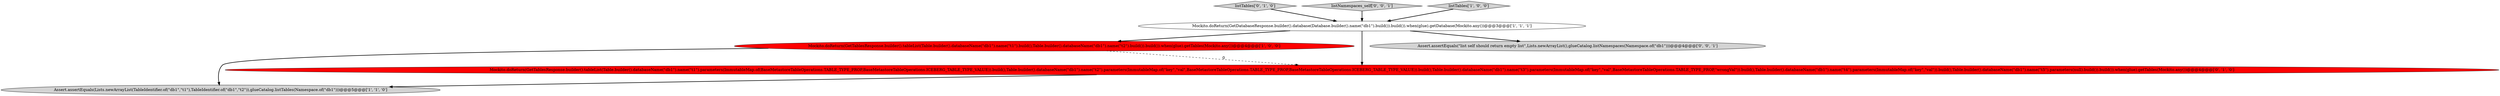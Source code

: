 digraph {
2 [style = filled, label = "Mockito.doReturn(GetTablesResponse.builder().tableList(Table.builder().databaseName(\"db1\").name(\"t1\").build(),Table.builder().databaseName(\"db1\").name(\"t2\").build()).build()).when(glue).getTables(Mockito.any())@@@4@@@['1', '0', '0']", fillcolor = red, shape = ellipse image = "AAA1AAABBB1BBB"];
4 [style = filled, label = "Mockito.doReturn(GetTablesResponse.builder().tableList(Table.builder().databaseName(\"db1\").name(\"t1\").parameters(ImmutableMap.of(BaseMetastoreTableOperations.TABLE_TYPE_PROP,BaseMetastoreTableOperations.ICEBERG_TABLE_TYPE_VALUE)).build(),Table.builder().databaseName(\"db1\").name(\"t2\").parameters(ImmutableMap.of(\"key\",\"val\",BaseMetastoreTableOperations.TABLE_TYPE_PROP,BaseMetastoreTableOperations.ICEBERG_TABLE_TYPE_VALUE)).build(),Table.builder().databaseName(\"db1\").name(\"t3\").parameters(ImmutableMap.of(\"key\",\"val\",BaseMetastoreTableOperations.TABLE_TYPE_PROP,\"wrongVal\")).build(),Table.builder().databaseName(\"db1\").name(\"t4\").parameters(ImmutableMap.of(\"key\",\"val\")).build(),Table.builder().databaseName(\"db1\").name(\"t5\").parameters(null).build()).build()).when(glue).getTables(Mockito.any())@@@4@@@['0', '1', '0']", fillcolor = red, shape = ellipse image = "AAA1AAABBB2BBB"];
7 [style = filled, label = "Assert.assertEquals(\"list self should return empty list\",Lists.newArrayList(),glueCatalog.listNamespaces(Namespace.of(\"db1\")))@@@4@@@['0', '0', '1']", fillcolor = lightgray, shape = ellipse image = "AAA0AAABBB3BBB"];
5 [style = filled, label = "listTables['0', '1', '0']", fillcolor = lightgray, shape = diamond image = "AAA0AAABBB2BBB"];
6 [style = filled, label = "listNamespaces_self['0', '0', '1']", fillcolor = lightgray, shape = diamond image = "AAA0AAABBB3BBB"];
1 [style = filled, label = "Mockito.doReturn(GetDatabaseResponse.builder().database(Database.builder().name(\"db1\").build()).build()).when(glue).getDatabase(Mockito.any())@@@3@@@['1', '1', '1']", fillcolor = white, shape = ellipse image = "AAA0AAABBB1BBB"];
3 [style = filled, label = "listTables['1', '0', '0']", fillcolor = lightgray, shape = diamond image = "AAA0AAABBB1BBB"];
0 [style = filled, label = "Assert.assertEquals(Lists.newArrayList(TableIdentifier.of(\"db1\",\"t1\"),TableIdentifier.of(\"db1\",\"t2\")),glueCatalog.listTables(Namespace.of(\"db1\")))@@@5@@@['1', '1', '0']", fillcolor = lightgray, shape = ellipse image = "AAA0AAABBB1BBB"];
6->1 [style = bold, label=""];
5->1 [style = bold, label=""];
1->4 [style = bold, label=""];
1->2 [style = bold, label=""];
2->0 [style = bold, label=""];
3->1 [style = bold, label=""];
1->7 [style = bold, label=""];
4->0 [style = bold, label=""];
2->4 [style = dashed, label="0"];
}
